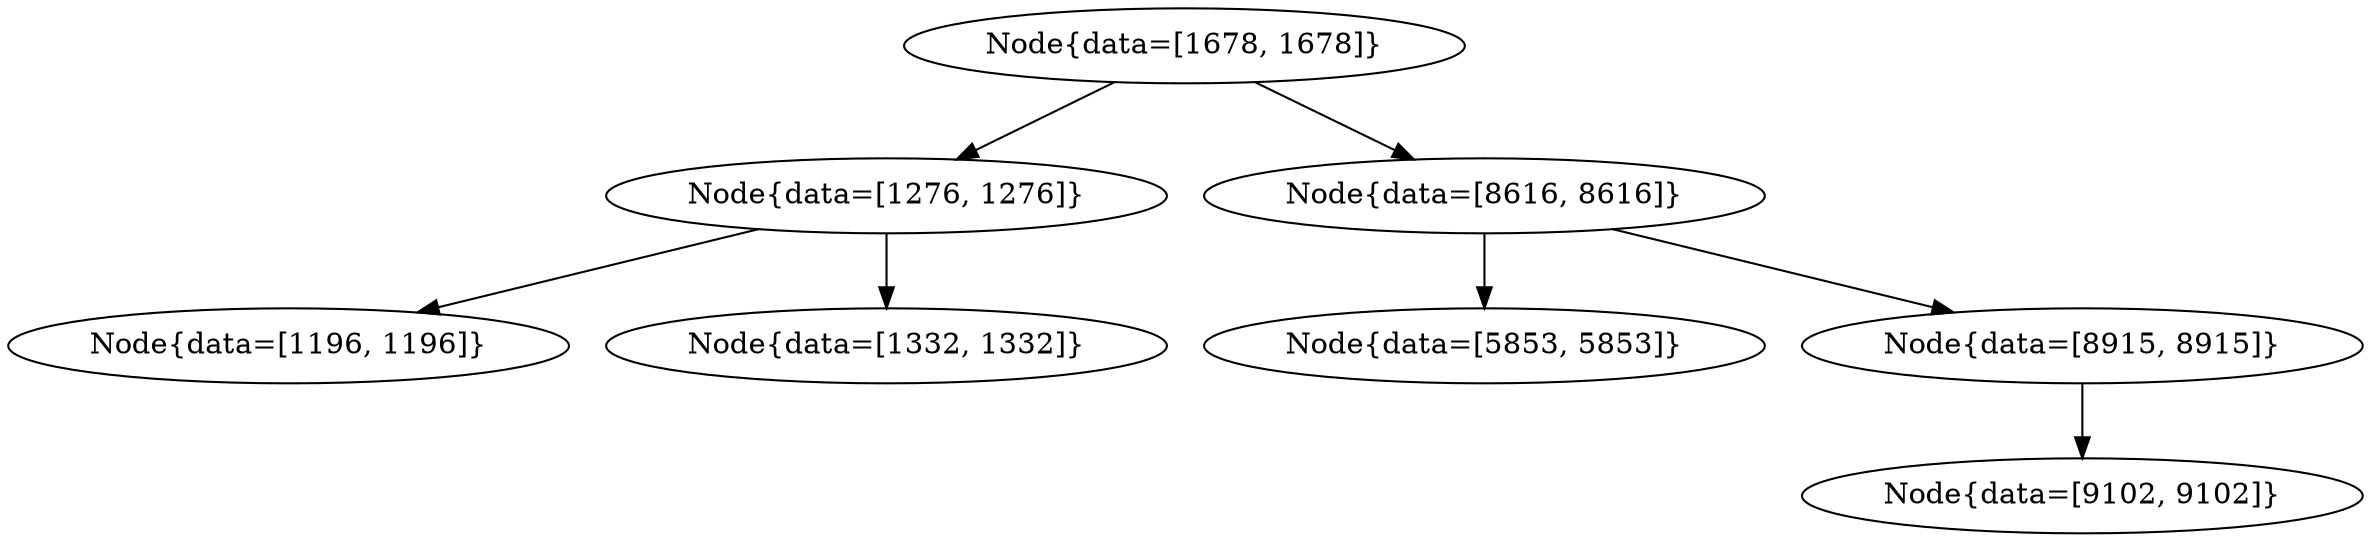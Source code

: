 digraph G{
876704517 [label="Node{data=[1678, 1678]}"]
876704517 -> 1097161139
1097161139 [label="Node{data=[1276, 1276]}"]
1097161139 -> 1904969490
1904969490 [label="Node{data=[1196, 1196]}"]
1097161139 -> 858831400
858831400 [label="Node{data=[1332, 1332]}"]
876704517 -> 206978576
206978576 [label="Node{data=[8616, 8616]}"]
206978576 -> 1737836264
1737836264 [label="Node{data=[5853, 5853]}"]
206978576 -> 1250688543
1250688543 [label="Node{data=[8915, 8915]}"]
1250688543 -> 2094853276
2094853276 [label="Node{data=[9102, 9102]}"]
}